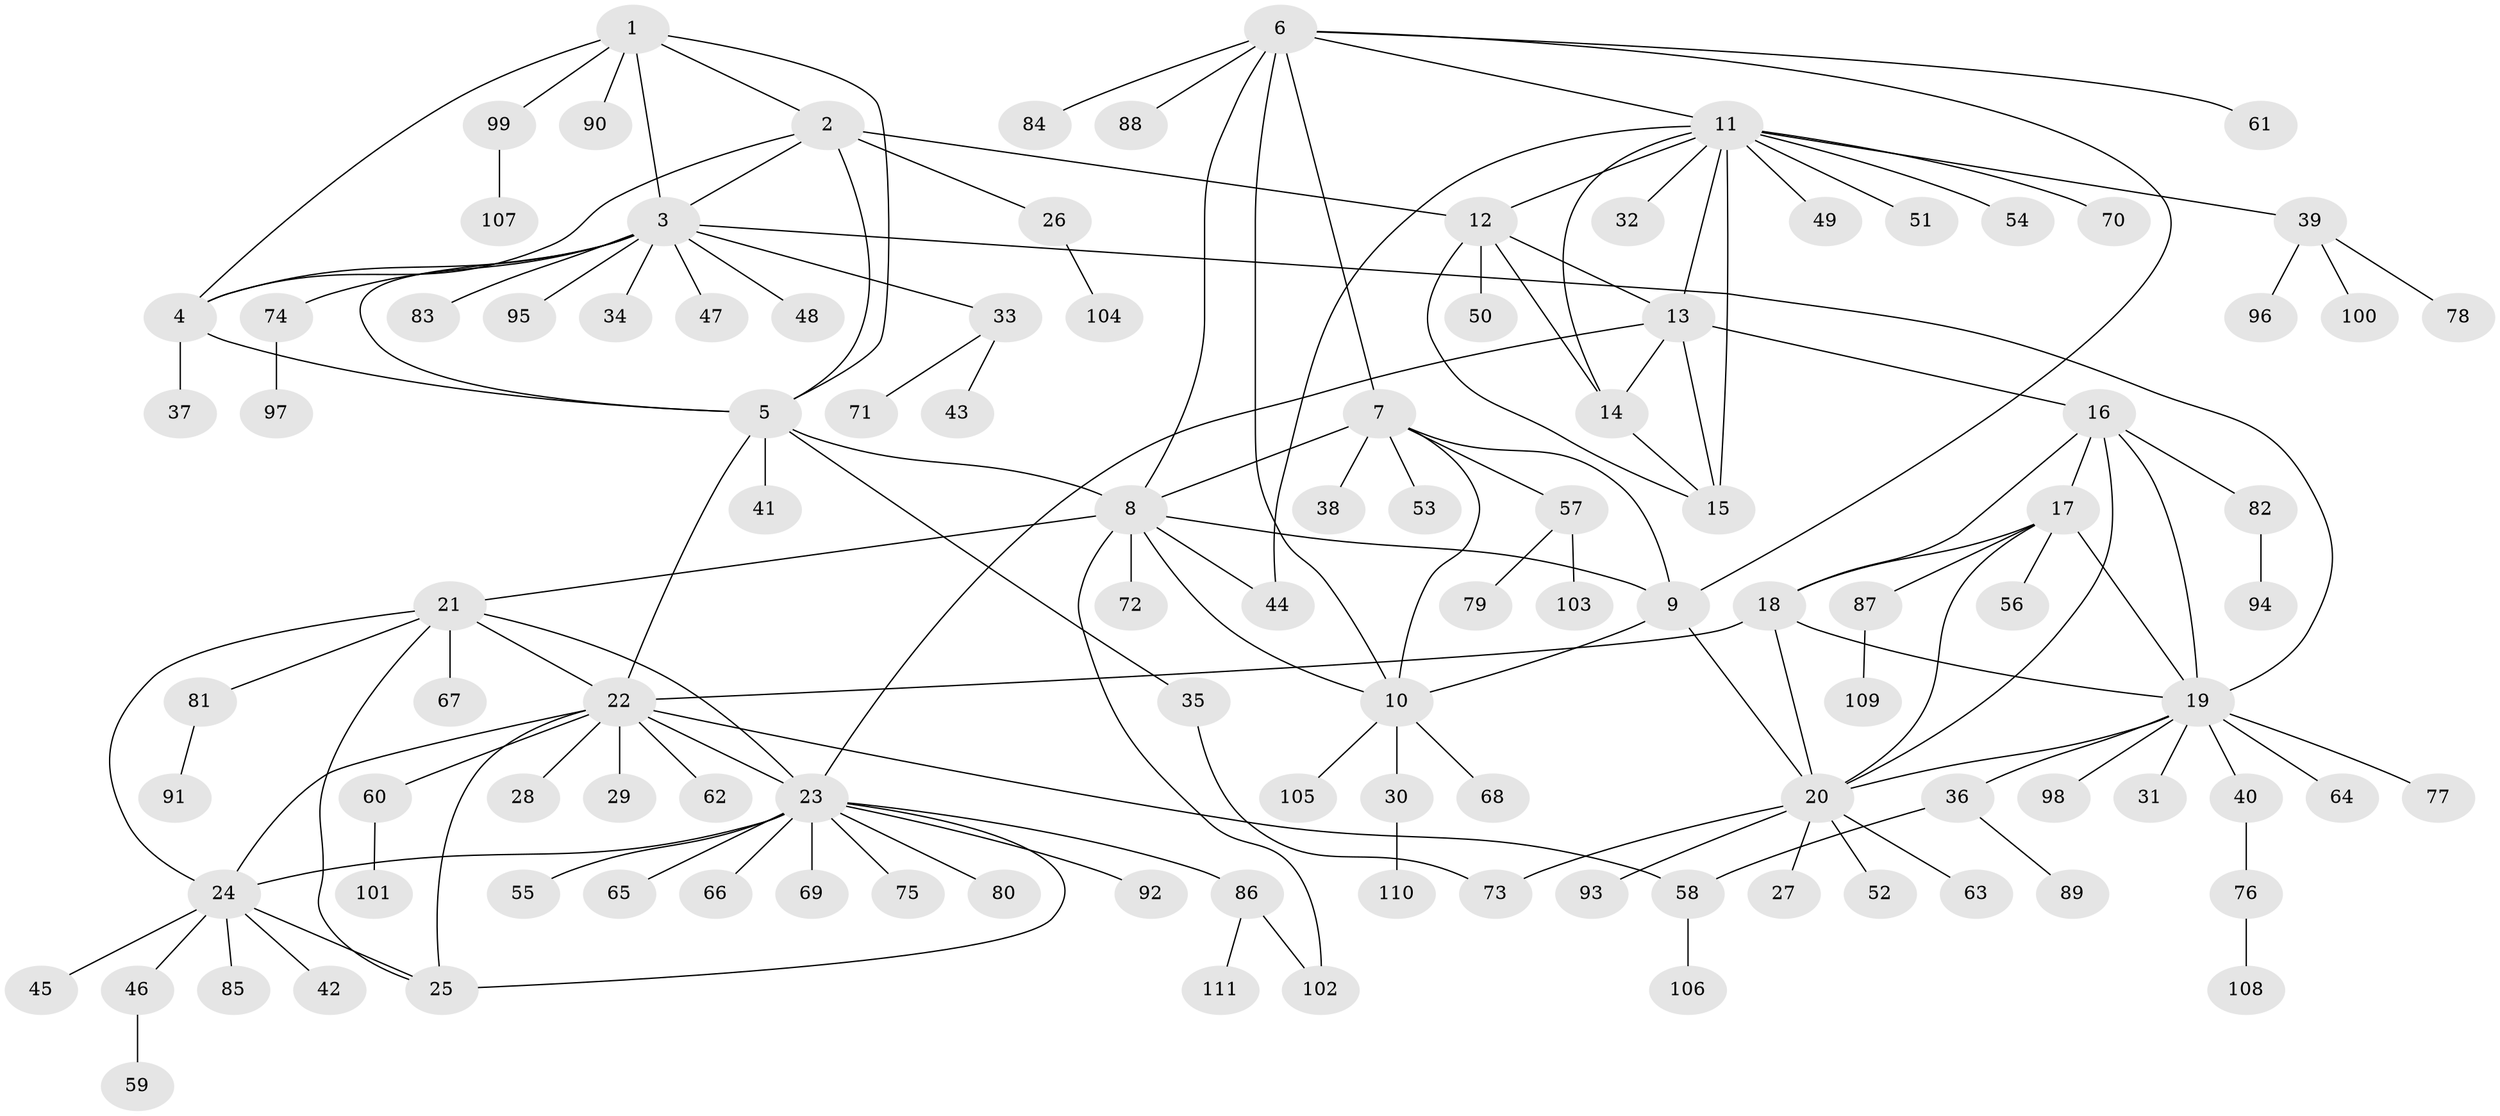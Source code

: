 // coarse degree distribution, {5: 0.047058823529411764, 9: 0.023529411764705882, 10: 0.023529411764705882, 3: 0.047058823529411764, 7: 0.023529411764705882, 8: 0.011764705882352941, 12: 0.011764705882352941, 11: 0.023529411764705882, 17: 0.011764705882352941, 4: 0.03529411764705882, 6: 0.023529411764705882, 1: 0.6235294117647059, 2: 0.09411764705882353}
// Generated by graph-tools (version 1.1) at 2025/24/03/03/25 07:24:10]
// undirected, 111 vertices, 150 edges
graph export_dot {
graph [start="1"]
  node [color=gray90,style=filled];
  1;
  2;
  3;
  4;
  5;
  6;
  7;
  8;
  9;
  10;
  11;
  12;
  13;
  14;
  15;
  16;
  17;
  18;
  19;
  20;
  21;
  22;
  23;
  24;
  25;
  26;
  27;
  28;
  29;
  30;
  31;
  32;
  33;
  34;
  35;
  36;
  37;
  38;
  39;
  40;
  41;
  42;
  43;
  44;
  45;
  46;
  47;
  48;
  49;
  50;
  51;
  52;
  53;
  54;
  55;
  56;
  57;
  58;
  59;
  60;
  61;
  62;
  63;
  64;
  65;
  66;
  67;
  68;
  69;
  70;
  71;
  72;
  73;
  74;
  75;
  76;
  77;
  78;
  79;
  80;
  81;
  82;
  83;
  84;
  85;
  86;
  87;
  88;
  89;
  90;
  91;
  92;
  93;
  94;
  95;
  96;
  97;
  98;
  99;
  100;
  101;
  102;
  103;
  104;
  105;
  106;
  107;
  108;
  109;
  110;
  111;
  1 -- 2;
  1 -- 3;
  1 -- 4;
  1 -- 5;
  1 -- 90;
  1 -- 99;
  2 -- 3;
  2 -- 4;
  2 -- 5;
  2 -- 12;
  2 -- 26;
  3 -- 4;
  3 -- 5;
  3 -- 19;
  3 -- 33;
  3 -- 34;
  3 -- 47;
  3 -- 48;
  3 -- 74;
  3 -- 83;
  3 -- 95;
  4 -- 5;
  4 -- 37;
  5 -- 8;
  5 -- 22;
  5 -- 35;
  5 -- 41;
  6 -- 7;
  6 -- 8;
  6 -- 9;
  6 -- 10;
  6 -- 11;
  6 -- 61;
  6 -- 84;
  6 -- 88;
  7 -- 8;
  7 -- 9;
  7 -- 10;
  7 -- 38;
  7 -- 53;
  7 -- 57;
  8 -- 9;
  8 -- 10;
  8 -- 21;
  8 -- 44;
  8 -- 72;
  8 -- 102;
  9 -- 10;
  9 -- 20;
  10 -- 30;
  10 -- 68;
  10 -- 105;
  11 -- 12;
  11 -- 13;
  11 -- 14;
  11 -- 15;
  11 -- 32;
  11 -- 39;
  11 -- 44;
  11 -- 49;
  11 -- 51;
  11 -- 54;
  11 -- 70;
  12 -- 13;
  12 -- 14;
  12 -- 15;
  12 -- 50;
  13 -- 14;
  13 -- 15;
  13 -- 16;
  13 -- 23;
  14 -- 15;
  16 -- 17;
  16 -- 18;
  16 -- 19;
  16 -- 20;
  16 -- 82;
  17 -- 18;
  17 -- 19;
  17 -- 20;
  17 -- 56;
  17 -- 87;
  18 -- 19;
  18 -- 20;
  18 -- 22;
  19 -- 20;
  19 -- 31;
  19 -- 36;
  19 -- 40;
  19 -- 64;
  19 -- 77;
  19 -- 98;
  20 -- 27;
  20 -- 52;
  20 -- 63;
  20 -- 73;
  20 -- 93;
  21 -- 22;
  21 -- 23;
  21 -- 24;
  21 -- 25;
  21 -- 67;
  21 -- 81;
  22 -- 23;
  22 -- 24;
  22 -- 25;
  22 -- 28;
  22 -- 29;
  22 -- 58;
  22 -- 60;
  22 -- 62;
  23 -- 24;
  23 -- 25;
  23 -- 55;
  23 -- 65;
  23 -- 66;
  23 -- 69;
  23 -- 75;
  23 -- 80;
  23 -- 86;
  23 -- 92;
  24 -- 25;
  24 -- 42;
  24 -- 45;
  24 -- 46;
  24 -- 85;
  26 -- 104;
  30 -- 110;
  33 -- 43;
  33 -- 71;
  35 -- 73;
  36 -- 58;
  36 -- 89;
  39 -- 78;
  39 -- 96;
  39 -- 100;
  40 -- 76;
  46 -- 59;
  57 -- 79;
  57 -- 103;
  58 -- 106;
  60 -- 101;
  74 -- 97;
  76 -- 108;
  81 -- 91;
  82 -- 94;
  86 -- 102;
  86 -- 111;
  87 -- 109;
  99 -- 107;
}
